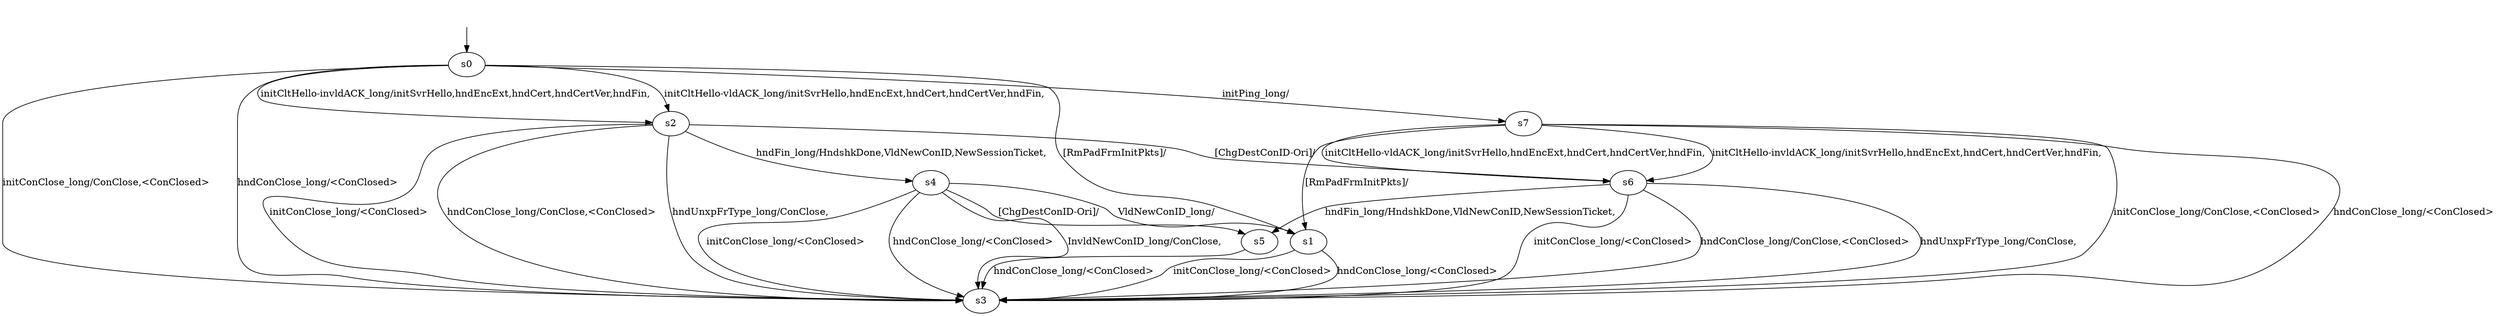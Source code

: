 digraph "../results/msquicModels/msquic-B-l-1/learnedModel" {
s0 [label=s0];
s1 [label=s1];
s2 [label=s2];
s3 [label=s3];
s4 [label=s4];
s5 [label=s5];
s6 [label=s6];
s7 [label=s7];
s0 -> s7  [label="initPing_long/ "];
s0 -> s3  [label="initConClose_long/ConClose,<ConClosed> "];
s0 -> s2  [label="initCltHello-vldACK_long/initSvrHello,hndEncExt,hndCert,hndCertVer,hndFin, "];
s0 -> s2  [label="initCltHello-invldACK_long/initSvrHello,hndEncExt,hndCert,hndCertVer,hndFin, "];
s0 -> s3  [label="hndConClose_long/<ConClosed> "];
s0 -> s1  [label="[RmPadFrmInitPkts]/ "];
s1 -> s3  [label="initConClose_long/<ConClosed> "];
s1 -> s3  [label="hndConClose_long/<ConClosed> "];
s2 -> s3  [label="initConClose_long/<ConClosed> "];
s2 -> s4  [label="hndFin_long/HndshkDone,VldNewConID,NewSessionTicket, "];
s2 -> s3  [label="hndConClose_long/ConClose,<ConClosed> "];
s2 -> s3  [label="hndUnxpFrType_long/ConClose, "];
s2 -> s6  [label="[ChgDestConID-Ori]/ "];
s4 -> s3  [label="initConClose_long/<ConClosed> "];
s4 -> s3  [label="hndConClose_long/<ConClosed> "];
s4 -> s1  [label="VldNewConID_long/ "];
s4 -> s3  [label="InvldNewConID_long/ConClose, "];
s4 -> s5  [label="[ChgDestConID-Ori]/ "];
s5 -> s3  [label="hndConClose_long/<ConClosed> "];
s6 -> s3  [label="initConClose_long/<ConClosed> "];
s6 -> s5  [label="hndFin_long/HndshkDone,VldNewConID,NewSessionTicket, "];
s6 -> s3  [label="hndConClose_long/ConClose,<ConClosed> "];
s6 -> s3  [label="hndUnxpFrType_long/ConClose, "];
s7 -> s3  [label="initConClose_long/ConClose,<ConClosed> "];
s7 -> s6  [label="initCltHello-vldACK_long/initSvrHello,hndEncExt,hndCert,hndCertVer,hndFin, "];
s7 -> s6  [label="initCltHello-invldACK_long/initSvrHello,hndEncExt,hndCert,hndCertVer,hndFin, "];
s7 -> s3  [label="hndConClose_long/<ConClosed> "];
s7 -> s1  [label="[RmPadFrmInitPkts]/ "];
__start0 [label="", shape=none];
__start0 -> s0  [label=""];
}
